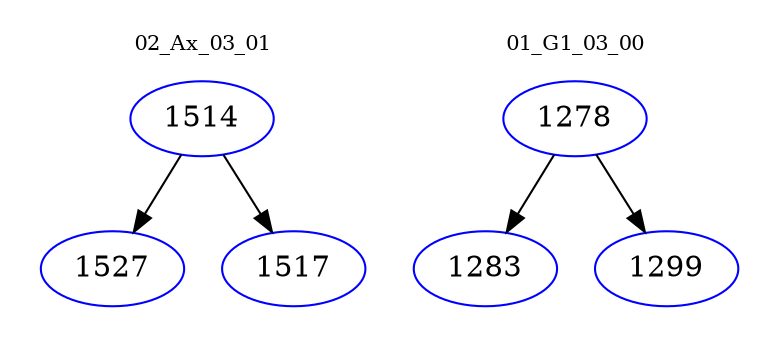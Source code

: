 digraph{
subgraph cluster_0 {
color = white
label = "02_Ax_03_01";
fontsize=10;
T0_1514 [label="1514", color="blue"]
T0_1514 -> T0_1527 [color="black"]
T0_1527 [label="1527", color="blue"]
T0_1514 -> T0_1517 [color="black"]
T0_1517 [label="1517", color="blue"]
}
subgraph cluster_1 {
color = white
label = "01_G1_03_00";
fontsize=10;
T1_1278 [label="1278", color="blue"]
T1_1278 -> T1_1283 [color="black"]
T1_1283 [label="1283", color="blue"]
T1_1278 -> T1_1299 [color="black"]
T1_1299 [label="1299", color="blue"]
}
}
